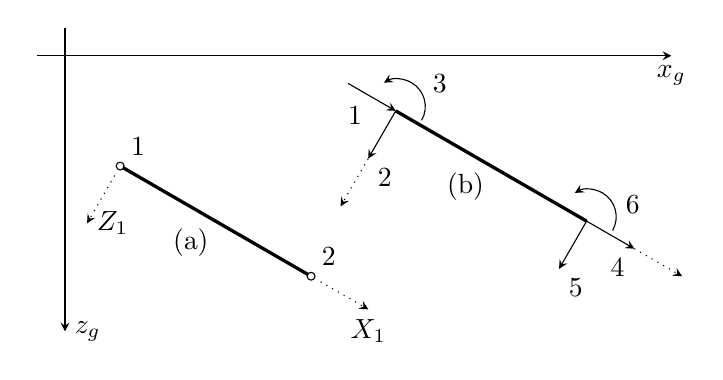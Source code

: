 \tikzstyle{elemnode} = [draw,thin,circle,inner sep=1,fill=white]

\begin{tikzpicture}[scale=7,>=stealth]
 \coordinate (a) at (0.1,-0.2);
 \coordinate (b) at (0.6,-0.1);
 \newcommand{\beamlength}{0.4};

 \draw[->] (-0.05,0) -- (1.1,0) node[below,at end] {$x_g$};
 \draw[->] (0,0.05) -- (0,-0.5) node[right,at end] {$z_g$};
 \draw[very thick] (a) --  +(-30:0.4) 
    node[at start,elemnode] {} node[at start,above right] {1}
    node[at end,elemnode] {} node[at end,above right] {2}
    node[midway,below left,inner sep=2] {(a)};
 \draw[dotted,->] (a)++(-30:0.42) -- +(-30:0.1) node[below] {$X_1$};
 \draw[dotted,->] (a)++(-30-90:0.02) -- +(-120:0.1) node[right] {$Z_1$};

 \draw[very thick] (b) -- +(-30:0.4)
    node[midway,below left, inner sep=2] {(b)}
    coordinate[at end] (bend);
 \draw[dotted,->] (b)++(-30-90:0.1) -- +(-120:0.1);
 \draw[dotted,->] (bend)++(-30:0.1) -- +(-30:0.1);

 \draw[thin,<-] (b) -- +(-30:-0.1) node[below left,midway] {1};
 \draw[thin,->] (b) -- +(-120:0.1) node[below right,at end] {2};
 \draw[thin,->] (bend) -- +(-30:0.1) node[below left,at end] {4};
 \draw[thin,->] (bend) -- +(-120:0.1) node[below right,at end] {5};
 \draw[thin,->] (b)++(-20:0.05) arc (-30:120:0.05); \node at (0.68,-0.05) {3};
 \draw[thin,->] (bend)++(-20:0.05) arc (-30:120:0.05); \node at (1.03,-0.27) {6};
\end{tikzpicture}
